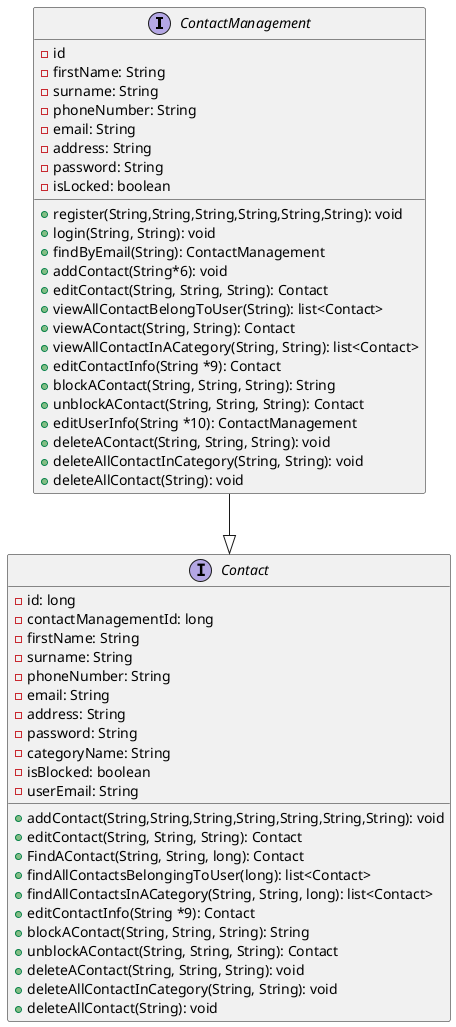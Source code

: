 @startuml
'https://plantuml.com/class-diagram

interface ContactManagement {
    -id
    - firstName: String
  - surname: String
  - phoneNumber: String
  - email: String
  - address: String
  - password: String
  - isLocked: boolean

  + register(String,String,String,String,String,String): void
  + login(String, String): void
  + findByEmail(String): ContactManagement
  + addContact(String*6): void
  + editContact(String, String, String): Contact
  + viewAllContactBelongToUser(String): list<Contact>
  + viewAContact(String, String): Contact
  + viewAllContactInACategory(String, String): list<Contact>
  + editContactInfo(String *9): Contact
  + blockAContact(String, String, String): String
  + unblockAContact(String, String, String): Contact
  + editUserInfo(String *10): ContactManagement
  + deleteAContact(String, String, String): void
  + deleteAllContactInCategory(String, String): void
  + deleteAllContact(String): void
}

interface Contact {
    - id: long
  - contactManagementId: long
  - firstName: String
  - surname: String
  - phoneNumber: String
  - email: String
  - address: String
  - password: String
  - categoryName: String
  - isBlocked: boolean
  - userEmail: String
  + addContact(String,String,String,String,String,String,String): void
  + editContact(String, String, String): Contact
  + FindAContact(String, String, long): Contact
  + findAllContactsBelongingToUser(long): list<Contact>
  + findAllContactsInACategory(String, String, long): list<Contact>
  + editContactInfo(String *9): Contact
  + blockAContact(String, String, String): String
  + unblockAContact(String, String, String): Contact
  + deleteAContact(String, String, String): void
  + deleteAllContactInCategory(String, String): void
  + deleteAllContact(String): void
}

ContactManagement --|> Contact

@enduml